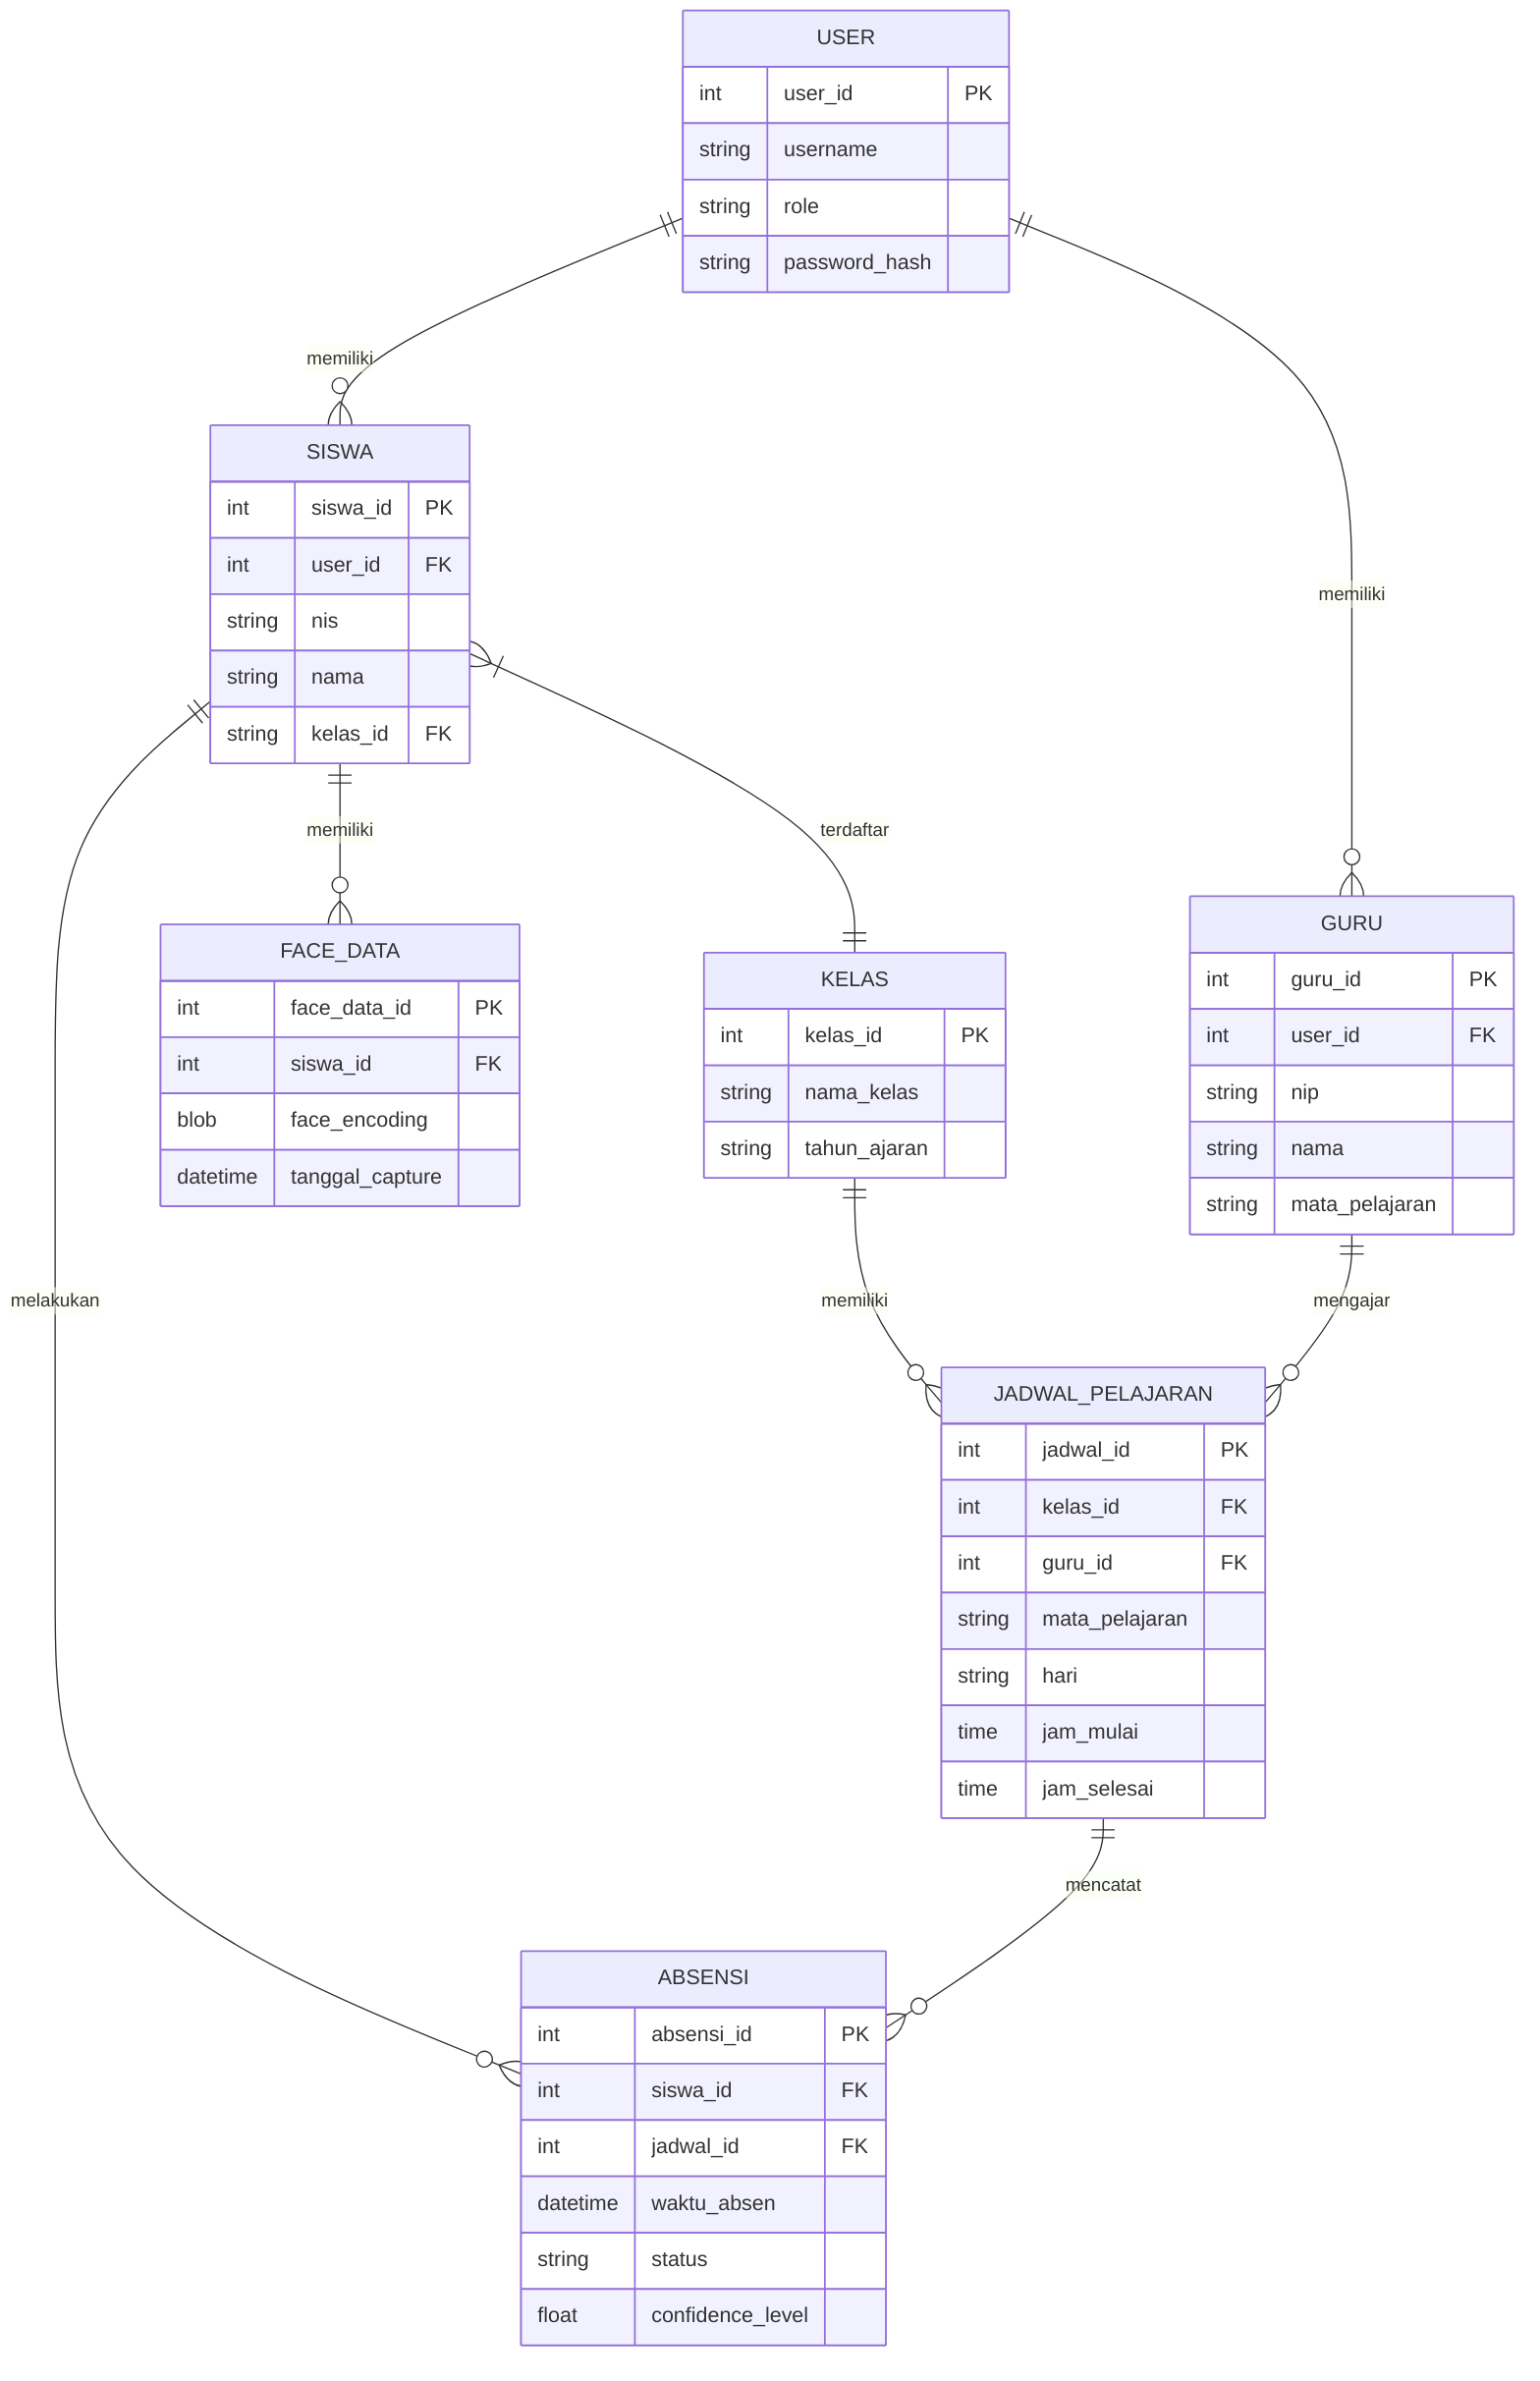 erDiagram
    USER ||--o{ SISWA : "memiliki"
    USER ||--o{ GURU : "memiliki"
    SISWA ||--o{ FACE_DATA : "memiliki"
    SISWA ||--o{ ABSENSI : "melakukan"
    SISWA }|--|| KELAS : "terdaftar"
    KELAS ||--o{ JADWAL_PELAJARAN : "memiliki"
    JADWAL_PELAJARAN ||--o{ ABSENSI : "mencatat"
    GURU ||--o{ JADWAL_PELAJARAN : "mengajar"

    USER {
        int user_id PK
        string username
        string role
        string password_hash
    }

    SISWA {
        int siswa_id PK
        int user_id FK
        string nis
        string nama
        string kelas_id FK
    }

    FACE_DATA {
        int face_data_id PK
        int siswa_id FK
        blob face_encoding
        datetime tanggal_capture
    }

    KELAS {
        int kelas_id PK
        string nama_kelas
        string tahun_ajaran
    }

    JADWAL_PELAJARAN {
        int jadwal_id PK
        int kelas_id FK
        int guru_id FK
        string mata_pelajaran
        string hari
        time jam_mulai
        time jam_selesai
    }

    ABSENSI {
        int absensi_id PK
        int siswa_id FK
        int jadwal_id FK
        datetime waktu_absen
        string status
        float confidence_level
    }

    GURU {
        int guru_id PK
        int user_id FK
        string nip
        string nama
        string mata_pelajaran
    }